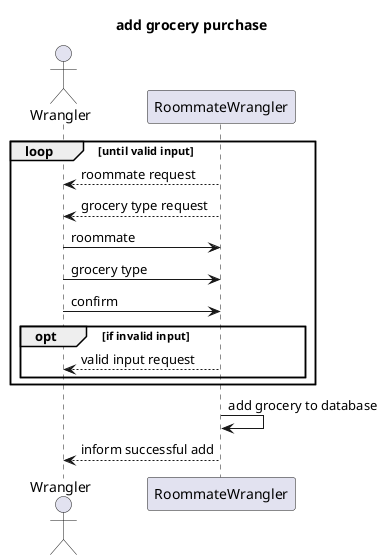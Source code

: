 @startuml
title add grocery purchase
Actor Wrangler

loop until valid input
Wrangler <-- RoommateWrangler: roommate request
Wrangler <-- RoommateWrangler: grocery type request
Wrangler -> RoommateWrangler: roommate
Wrangler -> RoommateWrangler: grocery type
Wrangler -> RoommateWrangler: confirm
opt if invalid input
Wrangler <-- RoommateWrangler: valid input request
end
end
RoommateWrangler -> RoommateWrangler: add grocery to database
Wrangler <-- RoommateWrangler: inform successful add

@enduml
